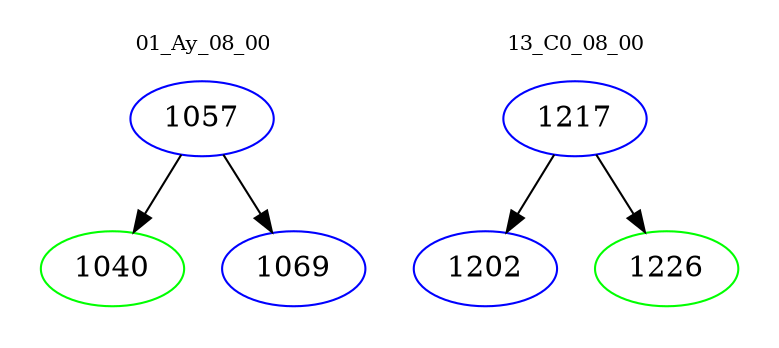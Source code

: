 digraph{
subgraph cluster_0 {
color = white
label = "01_Ay_08_00";
fontsize=10;
T0_1057 [label="1057", color="blue"]
T0_1057 -> T0_1040 [color="black"]
T0_1040 [label="1040", color="green"]
T0_1057 -> T0_1069 [color="black"]
T0_1069 [label="1069", color="blue"]
}
subgraph cluster_1 {
color = white
label = "13_C0_08_00";
fontsize=10;
T1_1217 [label="1217", color="blue"]
T1_1217 -> T1_1202 [color="black"]
T1_1202 [label="1202", color="blue"]
T1_1217 -> T1_1226 [color="black"]
T1_1226 [label="1226", color="green"]
}
}
